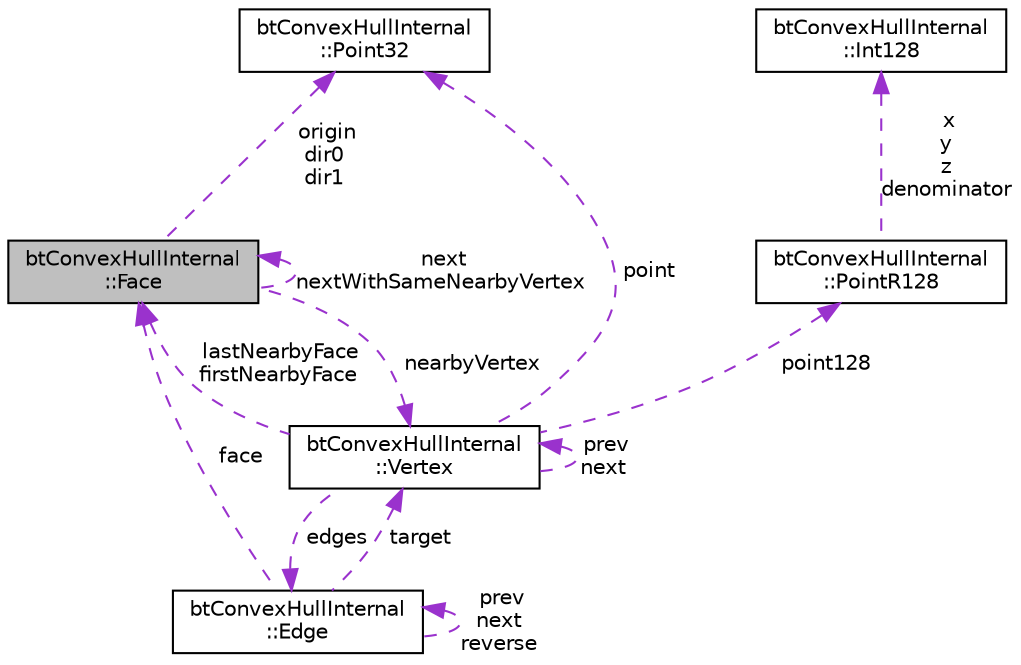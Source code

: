 digraph "btConvexHullInternal::Face"
{
  edge [fontname="Helvetica",fontsize="10",labelfontname="Helvetica",labelfontsize="10"];
  node [fontname="Helvetica",fontsize="10",shape=record];
  Node1 [label="btConvexHullInternal\l::Face",height=0.2,width=0.4,color="black", fillcolor="grey75", style="filled", fontcolor="black"];
  Node2 -> Node1 [dir="back",color="darkorchid3",fontsize="10",style="dashed",label=" origin\ndir0\ndir1" ,fontname="Helvetica"];
  Node2 [label="btConvexHullInternal\l::Point32",height=0.2,width=0.4,color="black", fillcolor="white", style="filled",URL="$classbt_convex_hull_internal_1_1_point32.html"];
  Node1 -> Node1 [dir="back",color="darkorchid3",fontsize="10",style="dashed",label=" next\nnextWithSameNearbyVertex" ,fontname="Helvetica"];
  Node3 -> Node1 [dir="back",color="darkorchid3",fontsize="10",style="dashed",label=" nearbyVertex" ,fontname="Helvetica"];
  Node3 [label="btConvexHullInternal\l::Vertex",height=0.2,width=0.4,color="black", fillcolor="white", style="filled",URL="$classbt_convex_hull_internal_1_1_vertex.html"];
  Node4 -> Node3 [dir="back",color="darkorchid3",fontsize="10",style="dashed",label=" point128" ,fontname="Helvetica"];
  Node4 [label="btConvexHullInternal\l::PointR128",height=0.2,width=0.4,color="black", fillcolor="white", style="filled",URL="$classbt_convex_hull_internal_1_1_point_r128.html"];
  Node5 -> Node4 [dir="back",color="darkorchid3",fontsize="10",style="dashed",label=" x\ny\nz\ndenominator" ,fontname="Helvetica"];
  Node5 [label="btConvexHullInternal\l::Int128",height=0.2,width=0.4,color="black", fillcolor="white", style="filled",URL="$classbt_convex_hull_internal_1_1_int128.html"];
  Node2 -> Node3 [dir="back",color="darkorchid3",fontsize="10",style="dashed",label=" point" ,fontname="Helvetica"];
  Node1 -> Node3 [dir="back",color="darkorchid3",fontsize="10",style="dashed",label=" lastNearbyFace\nfirstNearbyFace" ,fontname="Helvetica"];
  Node6 -> Node3 [dir="back",color="darkorchid3",fontsize="10",style="dashed",label=" edges" ,fontname="Helvetica"];
  Node6 [label="btConvexHullInternal\l::Edge",height=0.2,width=0.4,color="black", fillcolor="white", style="filled",URL="$classbt_convex_hull_internal_1_1_edge.html"];
  Node1 -> Node6 [dir="back",color="darkorchid3",fontsize="10",style="dashed",label=" face" ,fontname="Helvetica"];
  Node6 -> Node6 [dir="back",color="darkorchid3",fontsize="10",style="dashed",label=" prev\nnext\nreverse" ,fontname="Helvetica"];
  Node3 -> Node6 [dir="back",color="darkorchid3",fontsize="10",style="dashed",label=" target" ,fontname="Helvetica"];
  Node3 -> Node3 [dir="back",color="darkorchid3",fontsize="10",style="dashed",label=" prev\nnext" ,fontname="Helvetica"];
}

